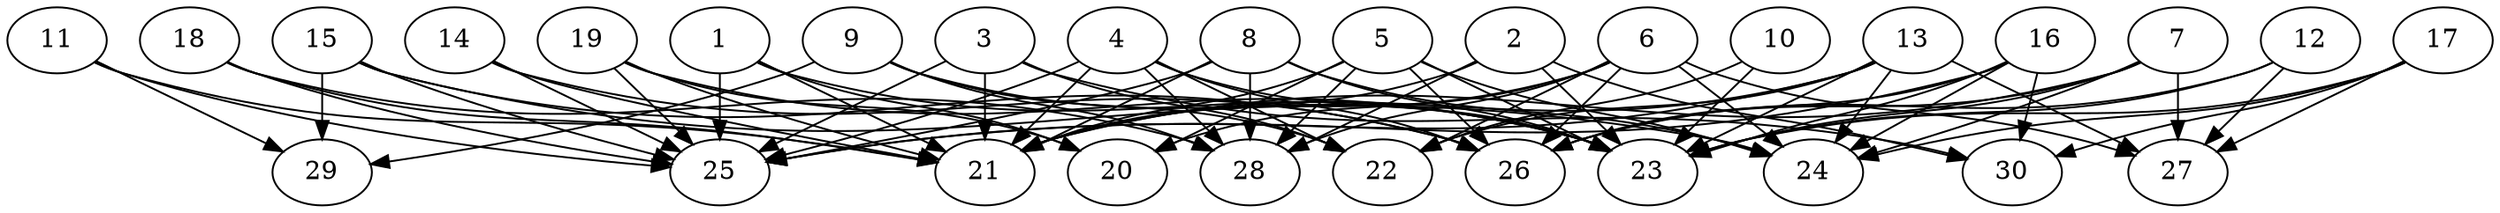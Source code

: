 // DAG automatically generated by daggen at Thu Oct  3 14:04:19 2019
// ./daggen --dot -n 30 --ccr 0.3 --fat 0.9 --regular 0.9 --density 0.7 --mindata 5242880 --maxdata 52428800 
digraph G {
  1 [size="52230827", alpha="0.18", expect_size="15669248"] 
  1 -> 20 [size ="15669248"]
  1 -> 21 [size ="15669248"]
  1 -> 23 [size ="15669248"]
  1 -> 25 [size ="15669248"]
  2 [size="33962667", alpha="0.03", expect_size="10188800"] 
  2 -> 21 [size ="10188800"]
  2 -> 23 [size ="10188800"]
  2 -> 28 [size ="10188800"]
  2 -> 30 [size ="10188800"]
  3 [size="109636267", alpha="0.14", expect_size="32890880"] 
  3 -> 21 [size ="32890880"]
  3 -> 22 [size ="32890880"]
  3 -> 25 [size ="32890880"]
  3 -> 30 [size ="32890880"]
  4 [size="54667947", alpha="0.06", expect_size="16400384"] 
  4 -> 21 [size ="16400384"]
  4 -> 22 [size ="16400384"]
  4 -> 23 [size ="16400384"]
  4 -> 25 [size ="16400384"]
  4 -> 26 [size ="16400384"]
  4 -> 28 [size ="16400384"]
  5 [size="46158507", alpha="0.00", expect_size="13847552"] 
  5 -> 20 [size ="13847552"]
  5 -> 21 [size ="13847552"]
  5 -> 23 [size ="13847552"]
  5 -> 24 [size ="13847552"]
  5 -> 26 [size ="13847552"]
  5 -> 28 [size ="13847552"]
  6 [size="171874987", alpha="0.17", expect_size="51562496"] 
  6 -> 20 [size ="51562496"]
  6 -> 21 [size ="51562496"]
  6 -> 22 [size ="51562496"]
  6 -> 24 [size ="51562496"]
  6 -> 26 [size ="51562496"]
  6 -> 27 [size ="51562496"]
  6 -> 28 [size ="51562496"]
  7 [size="98112853", alpha="0.16", expect_size="29433856"] 
  7 -> 21 [size ="29433856"]
  7 -> 23 [size ="29433856"]
  7 -> 24 [size ="29433856"]
  7 -> 26 [size ="29433856"]
  7 -> 27 [size ="29433856"]
  8 [size="109591893", alpha="0.04", expect_size="32877568"] 
  8 -> 21 [size ="32877568"]
  8 -> 23 [size ="32877568"]
  8 -> 24 [size ="32877568"]
  8 -> 25 [size ="32877568"]
  8 -> 28 [size ="32877568"]
  9 [size="130689707", alpha="0.16", expect_size="39206912"] 
  9 -> 22 [size ="39206912"]
  9 -> 23 [size ="39206912"]
  9 -> 28 [size ="39206912"]
  9 -> 29 [size ="39206912"]
  10 [size="151118507", alpha="0.19", expect_size="45335552"] 
  10 -> 22 [size ="45335552"]
  10 -> 23 [size ="45335552"]
  11 [size="121815040", alpha="0.15", expect_size="36544512"] 
  11 -> 21 [size ="36544512"]
  11 -> 25 [size ="36544512"]
  11 -> 29 [size ="36544512"]
  12 [size="108407467", alpha="0.17", expect_size="32522240"] 
  12 -> 23 [size ="32522240"]
  12 -> 26 [size ="32522240"]
  12 -> 27 [size ="32522240"]
  13 [size="128184320", alpha="0.17", expect_size="38455296"] 
  13 -> 21 [size ="38455296"]
  13 -> 22 [size ="38455296"]
  13 -> 23 [size ="38455296"]
  13 -> 24 [size ="38455296"]
  13 -> 25 [size ="38455296"]
  13 -> 27 [size ="38455296"]
  14 [size="80285013", alpha="0.11", expect_size="24085504"] 
  14 -> 21 [size ="24085504"]
  14 -> 25 [size ="24085504"]
  14 -> 26 [size ="24085504"]
  15 [size="129174187", alpha="0.00", expect_size="38752256"] 
  15 -> 24 [size ="38752256"]
  15 -> 25 [size ="38752256"]
  15 -> 26 [size ="38752256"]
  15 -> 29 [size ="38752256"]
  16 [size="129846613", alpha="0.00", expect_size="38953984"] 
  16 -> 23 [size ="38953984"]
  16 -> 24 [size ="38953984"]
  16 -> 25 [size ="38953984"]
  16 -> 26 [size ="38953984"]
  16 -> 30 [size ="38953984"]
  17 [size="108902400", alpha="0.00", expect_size="32670720"] 
  17 -> 23 [size ="32670720"]
  17 -> 24 [size ="32670720"]
  17 -> 27 [size ="32670720"]
  17 -> 30 [size ="32670720"]
  18 [size="76468907", alpha="0.02", expect_size="22940672"] 
  18 -> 21 [size ="22940672"]
  18 -> 25 [size ="22940672"]
  18 -> 28 [size ="22940672"]
  19 [size="106994347", alpha="0.04", expect_size="32098304"] 
  19 -> 20 [size ="32098304"]
  19 -> 21 [size ="32098304"]
  19 -> 23 [size ="32098304"]
  19 -> 25 [size ="32098304"]
  20 [size="71785813", alpha="0.10", expect_size="21535744"] 
  21 [size="65392640", alpha="0.01", expect_size="19617792"] 
  22 [size="25111893", alpha="0.15", expect_size="7533568"] 
  23 [size="160000000", alpha="0.20", expect_size="48000000"] 
  24 [size="139485867", alpha="0.09", expect_size="41845760"] 
  25 [size="70154240", alpha="0.03", expect_size="21046272"] 
  26 [size="72912213", alpha="0.16", expect_size="21873664"] 
  27 [size="74175147", alpha="0.19", expect_size="22252544"] 
  28 [size="76820480", alpha="0.14", expect_size="23046144"] 
  29 [size="92607147", alpha="0.03", expect_size="27782144"] 
  30 [size="120217600", alpha="0.10", expect_size="36065280"] 
}
